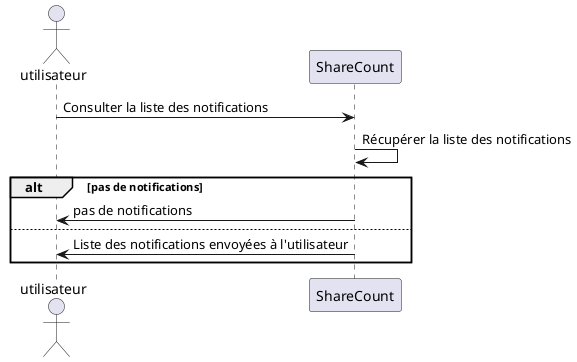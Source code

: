 @startuml  Consulter sa liste d’invitations

actor utilisateur as u
participant ShareCount as sc

u -> sc : Consulter la liste des notifications
sc -> sc : Récupérer la liste des notifications

alt pas de notifications
sc -> u : pas de notifications
else

sc -> u : Liste des notifications envoyées à l'utilisateur

end

@enduml
